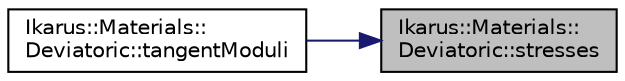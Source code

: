 digraph "Ikarus::Materials::Deviatoric::stresses"
{
 // LATEX_PDF_SIZE
  edge [fontname="Helvetica",fontsize="10",labelfontname="Helvetica",labelfontsize="10"];
  node [fontname="Helvetica",fontsize="10",shape=record];
  rankdir="RL";
  Node1 [label="Ikarus::Materials::\lDeviatoric::stresses",height=0.2,width=0.4,color="black", fillcolor="grey75", style="filled", fontcolor="black",tooltip="Returns the principal PK2 stresses obtained from the first derivative of the deviatoric function."];
  Node1 -> Node2 [dir="back",color="midnightblue",fontsize="10",style="solid",fontname="Helvetica"];
  Node2 [label="Ikarus::Materials::\lDeviatoric::tangentModuli",height=0.2,width=0.4,color="black", fillcolor="white", style="filled",URL="$a01550.html#a7447e1f608c66e9d68ccc7038539ccba",tooltip="Returns the material tangent modulus obtained from the second derivative of the deviatoric function."];
}
